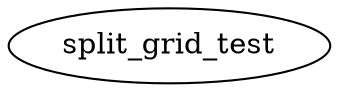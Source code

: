 /* Created by mdot for Matlab */
digraph m2html {

  split_grid_test [URL="split_grid_test.html"];
}